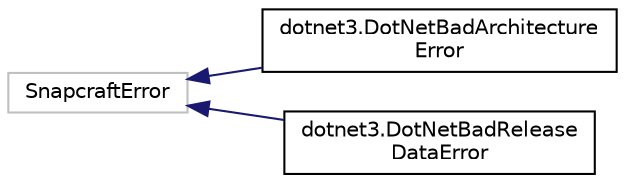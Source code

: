 digraph "Graphical Class Hierarchy"
{
 // LATEX_PDF_SIZE
  edge [fontname="Helvetica",fontsize="10",labelfontname="Helvetica",labelfontsize="10"];
  node [fontname="Helvetica",fontsize="10",shape=record];
  rankdir="LR";
  Node2 [label="SnapcraftError",height=0.2,width=0.4,color="grey75", fillcolor="white", style="filled",tooltip=" "];
  Node2 -> Node0 [dir="back",color="midnightblue",fontsize="10",style="solid",fontname="Helvetica"];
  Node0 [label="dotnet3.DotNetBadArchitecture\lError",height=0.2,width=0.4,color="black", fillcolor="white", style="filled",URL="$classdotnet3_1_1_dot_net_bad_architecture_error.html",tooltip=" "];
  Node2 -> Node4 [dir="back",color="midnightblue",fontsize="10",style="solid",fontname="Helvetica"];
  Node4 [label="dotnet3.DotNetBadRelease\lDataError",height=0.2,width=0.4,color="black", fillcolor="white", style="filled",URL="$classdotnet3_1_1_dot_net_bad_release_data_error.html",tooltip=" "];
}
